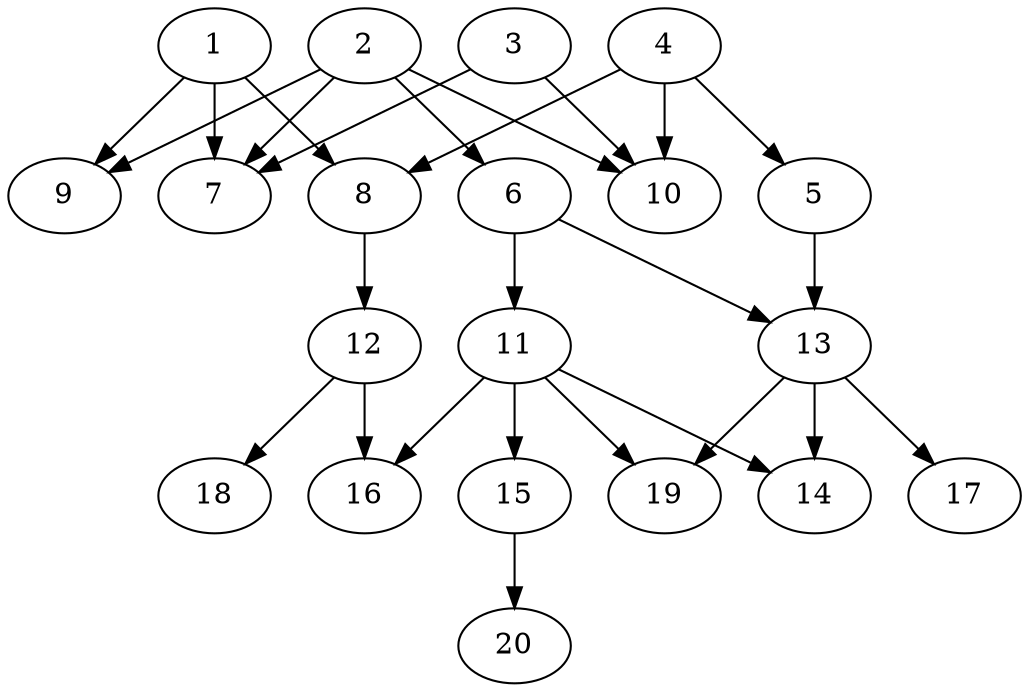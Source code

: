 // DAG (tier=2-normal, mode=data, n=20, ccr=0.404, fat=0.588, density=0.592, regular=0.530, jump=0.162, mindata=2097152, maxdata=16777216)
// DAG automatically generated by daggen at Sun Aug 24 16:33:34 2025
// /home/ermia/Project/Environments/daggen/bin/daggen --dot --ccr 0.404 --fat 0.588 --regular 0.530 --density 0.592 --jump 0.162 --mindata 2097152 --maxdata 16777216 -n 20 
digraph G {
  1 [size="11600208890213738", alpha="0.03", expect_size="5800104445106869"]
  1 -> 7 [size ="281803675926528"]
  1 -> 8 [size ="281803675926528"]
  1 -> 9 [size ="281803675926528"]
  2 [size="3377462998904227233792", alpha="0.20", expect_size="1688731499452113616896"]
  2 -> 6 [size ="1800875626463232"]
  2 -> 7 [size ="1800875626463232"]
  2 -> 9 [size ="1800875626463232"]
  2 -> 10 [size ="1800875626463232"]
  3 [size="1267602427842776064", alpha="0.02", expect_size="633801213921388032"]
  3 -> 7 [size ="1508732429139968"]
  3 -> 10 [size ="1508732429139968"]
  4 [size="181090937470976000000", alpha="0.07", expect_size="90545468735488000000"]
  4 -> 5 [size ="256067502080000"]
  4 -> 8 [size ="256067502080000"]
  4 -> 10 [size ="256067502080000"]
  5 [size="1881626142914419", alpha="0.10", expect_size="940813071457209"]
  5 -> 13 [size ="164625593139200"]
  6 [size="112693144860504358912", alpha="0.18", expect_size="56346572430252179456"]
  6 -> 11 [size ="186647274586112"]
  6 -> 13 [size ="186647274586112"]
  7 [size="957446509333280512", alpha="0.09", expect_size="478723254666640256"]
  8 [size="414284565124956096", alpha="0.14", expect_size="207142282562478048"]
  8 -> 12 [size ="614519902568448"]
  9 [size="877439543340418944", alpha="0.12", expect_size="438719771670209472"]
  10 [size="87532169065758982144", alpha="0.19", expect_size="43766084532879491072"]
  11 [size="1355237231808879788032", alpha="0.17", expect_size="677618615904439894016"]
  11 -> 14 [size ="979716005691392"]
  11 -> 15 [size ="979716005691392"]
  11 -> 16 [size ="979716005691392"]
  11 -> 19 [size ="979716005691392"]
  12 [size="19666868517215712", alpha="0.15", expect_size="9833434258607856"]
  12 -> 16 [size ="971935127175168"]
  12 -> 18 [size ="971935127175168"]
  13 [size="774382523625300352", alpha="0.09", expect_size="387191261812650176"]
  13 -> 14 [size ="307856578445312"]
  13 -> 17 [size ="307856578445312"]
  13 -> 19 [size ="307856578445312"]
  14 [size="112049321852941631488", alpha="0.17", expect_size="56024660926470815744"]
  15 [size="39962835729714720", alpha="0.02", expect_size="19981417864857360"]
  15 -> 20 [size ="1022046557437952"]
  16 [size="1721042063850731470848", alpha="0.08", expect_size="860521031925365735424"]
  17 [size="2918442402839076864", alpha="0.18", expect_size="1459221201419538432"]
  18 [size="191818782186547712", alpha="0.15", expect_size="95909391093273856"]
  19 [size="894111737445863129088", alpha="0.02", expect_size="447055868722931564544"]
  20 [size="5628920356739608", alpha="0.08", expect_size="2814460178369804"]
}